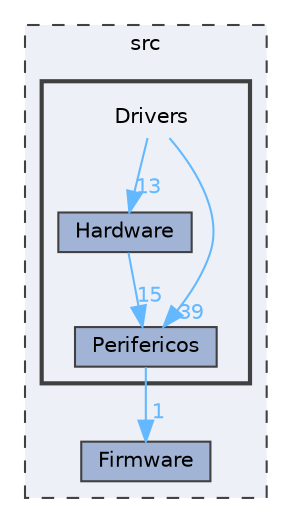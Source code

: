 digraph "E:/Agustin/Escritorio/MCUexpresso/KitLPC845-C++/src/Drivers"
{
 // LATEX_PDF_SIZE
  bgcolor="transparent";
  edge [fontname=Helvetica,fontsize=10,labelfontname=Helvetica,labelfontsize=10];
  node [fontname=Helvetica,fontsize=10,shape=box,height=0.2,width=0.4];
  compound=true
  subgraph clusterdir_68267d1309a1af8e8297ef4c3efbcdba {
    graph [ bgcolor="#edf0f7", pencolor="grey25", label="src", fontname=Helvetica,fontsize=10 style="filled,dashed", URL="dir_68267d1309a1af8e8297ef4c3efbcdba.html",tooltip=""]
  dir_096ebac6517dc1a98fd5318c47a7ccfa [label="Firmware", fillcolor="#a2b4d6", color="grey25", style="filled", URL="dir_096ebac6517dc1a98fd5318c47a7ccfa.html",tooltip=""];
  subgraph clusterdir_6b6158ffc10bb67e6b7d62eced5c0155 {
    graph [ bgcolor="#edf0f7", pencolor="grey25", label="", fontname=Helvetica,fontsize=10 style="filled,bold", URL="dir_6b6158ffc10bb67e6b7d62eced5c0155.html",tooltip=""]
    dir_6b6158ffc10bb67e6b7d62eced5c0155 [shape=plaintext, label="Drivers"];
  dir_20b8c9b61d64145e8c95b1ca5e812349 [label="Hardware", fillcolor="#a2b4d6", color="grey25", style="filled", URL="dir_20b8c9b61d64145e8c95b1ca5e812349.html",tooltip=""];
  dir_fddceb55b13f36ba841fc9095bbfed65 [label="Perifericos", fillcolor="#a2b4d6", color="grey25", style="filled", URL="dir_fddceb55b13f36ba841fc9095bbfed65.html",tooltip=""];
  }
  }
  dir_6b6158ffc10bb67e6b7d62eced5c0155->dir_20b8c9b61d64145e8c95b1ca5e812349 [headlabel="13", labeldistance=1.5 headhref="dir_000026_000028.html" href="dir_000026_000028.html" color="steelblue1" fontcolor="steelblue1"];
  dir_6b6158ffc10bb67e6b7d62eced5c0155->dir_fddceb55b13f36ba841fc9095bbfed65 [headlabel="39", labeldistance=1.5 headhref="dir_000026_000031.html" href="dir_000026_000031.html" color="steelblue1" fontcolor="steelblue1"];
  dir_20b8c9b61d64145e8c95b1ca5e812349->dir_fddceb55b13f36ba841fc9095bbfed65 [headlabel="15", labeldistance=1.5 headhref="dir_000028_000031.html" href="dir_000028_000031.html" color="steelblue1" fontcolor="steelblue1"];
  dir_fddceb55b13f36ba841fc9095bbfed65->dir_096ebac6517dc1a98fd5318c47a7ccfa [headlabel="1", labeldistance=1.5 headhref="dir_000031_000027.html" href="dir_000031_000027.html" color="steelblue1" fontcolor="steelblue1"];
}
